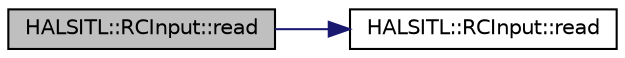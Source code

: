 digraph "HALSITL::RCInput::read"
{
 // INTERACTIVE_SVG=YES
  edge [fontname="Helvetica",fontsize="10",labelfontname="Helvetica",labelfontsize="10"];
  node [fontname="Helvetica",fontsize="10",shape=record];
  rankdir="LR";
  Node1 [label="HALSITL::RCInput::read",height=0.2,width=0.4,color="black", fillcolor="grey75", style="filled", fontcolor="black"];
  Node1 -> Node2 [color="midnightblue",fontsize="10",style="solid",fontname="Helvetica"];
  Node2 [label="HALSITL::RCInput::read",height=0.2,width=0.4,color="black", fillcolor="white", style="filled",URL="$classHALSITL_1_1RCInput.html#ad8609c08d3b948bc19bcf8d7e0d8700b"];
}
